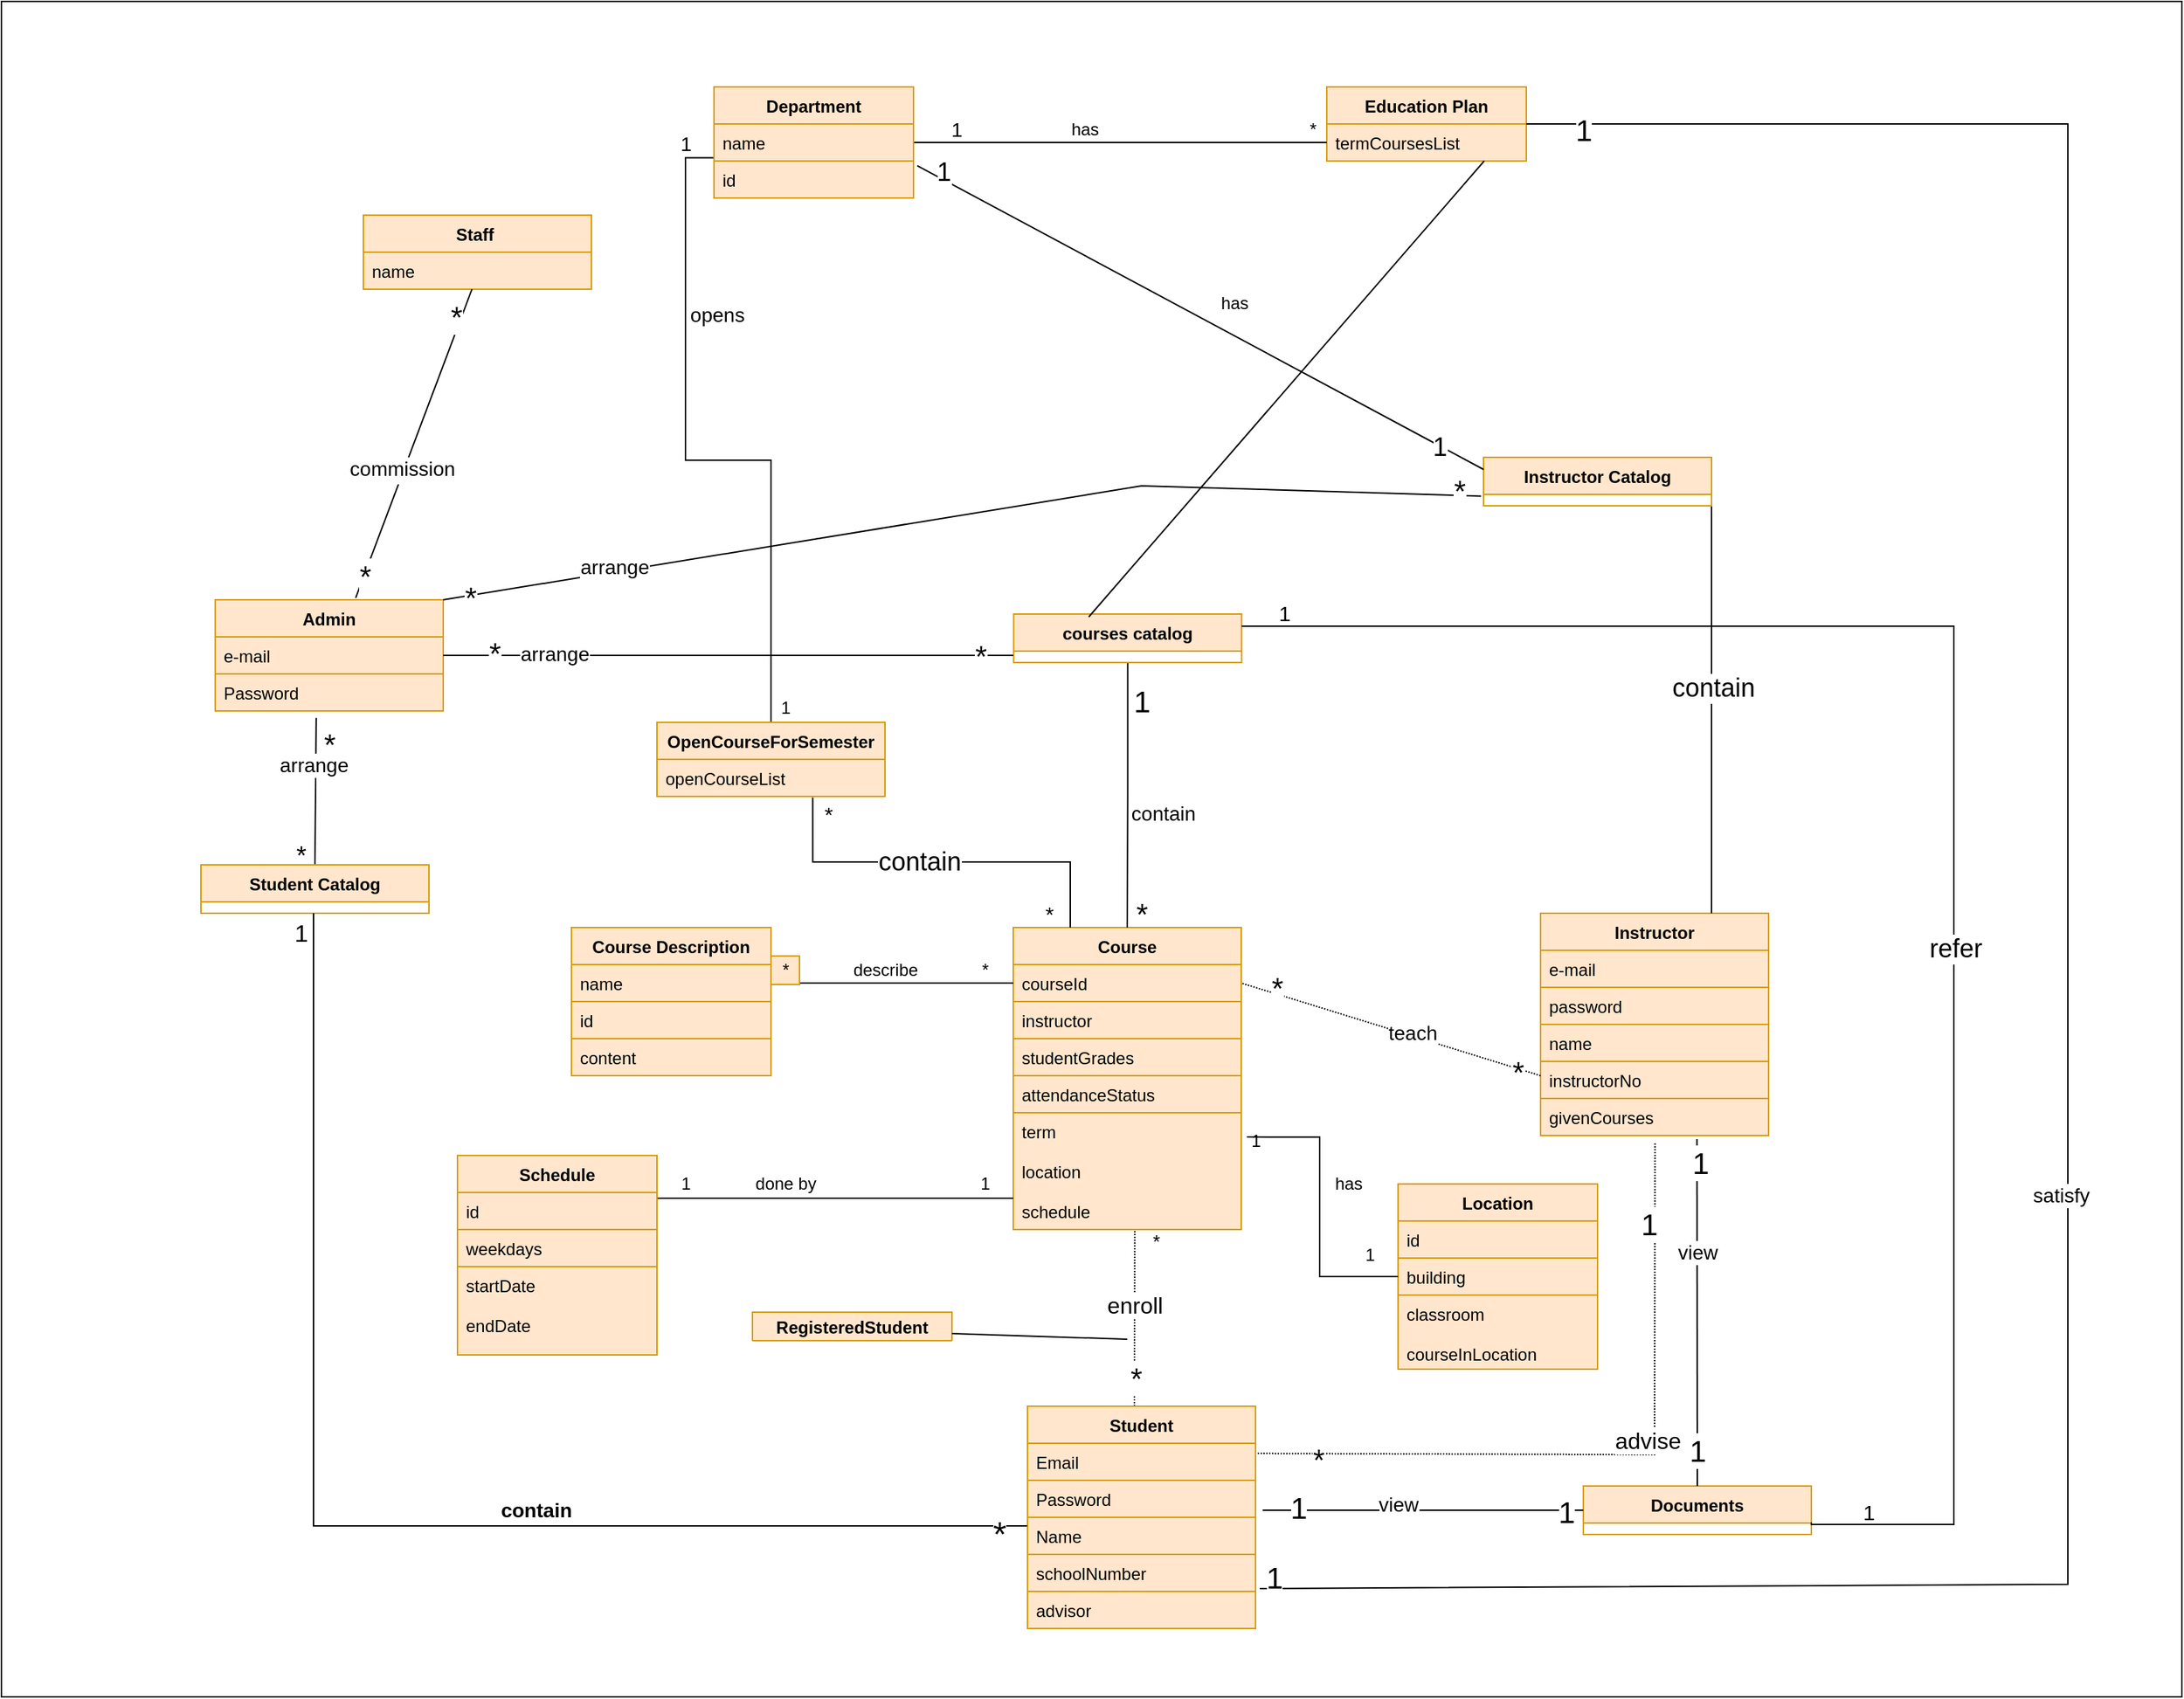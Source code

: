 <mxfile version="14.9.8" type="device"><diagram id="w42zy38CTYZIBW_9K3CM" name="Page-1"><mxGraphModel dx="1204" dy="-66" grid="1" gridSize="10" guides="1" tooltips="1" connect="1" arrows="1" fold="1" page="1" pageScale="1" pageWidth="827" pageHeight="1169" math="0" shadow="0"><root><mxCell id="0"/><mxCell id="1" parent="0"/><mxCell id="pantIfY-fFiFB0bp0D-6-206" style="edgeStyle=orthogonalEdgeStyle;rounded=0;orthogonalLoop=1;jettySize=auto;html=1;entryX=0.498;entryY=0.99;entryDx=0;entryDy=0;entryPerimeter=0;" parent="1" edge="1"><mxGeometry relative="1" as="geometry"><mxPoint x="2349.58" y="3639.4" as="targetPoint"/><Array as="points"><mxPoint x="1840" y="3770"/><mxPoint x="1840" y="3770"/></Array></mxGeometry></mxCell><mxCell id="pantIfY-fFiFB0bp0D-6-254" style="edgeStyle=orthogonalEdgeStyle;rounded=0;orthogonalLoop=1;jettySize=auto;html=1;entryX=0.498;entryY=0.99;entryDx=0;entryDy=0;entryPerimeter=0;" parent="1" edge="1"><mxGeometry relative="1" as="geometry"><mxPoint x="2479.58" y="5019.4" as="targetPoint"/><Array as="points"><mxPoint x="1970" y="5150"/><mxPoint x="1970" y="5150"/></Array></mxGeometry></mxCell><mxCell id="pantIfY-fFiFB0bp0D-6-616" value="" style="rounded=0;whiteSpace=wrap;html=1;shadow=0;" parent="1" vertex="1"><mxGeometry x="1420" y="1730" width="1530" height="1190" as="geometry"/></mxCell><mxCell id="pantIfY-fFiFB0bp0D-6-617" value="Course" style="swimlane;fontStyle=1;align=center;verticalAlign=top;childLayout=stackLayout;horizontal=1;startSize=26;horizontalStack=0;resizeParent=1;resizeParentMax=0;resizeLast=0;collapsible=1;marginBottom=0;fillColor=#ffe6cc;strokeColor=#d79b00;" parent="1" vertex="1"><mxGeometry x="2130" y="2380" width="160" height="212" as="geometry"/></mxCell><mxCell id="pantIfY-fFiFB0bp0D-6-618" value="courseId" style="text;strokeColor=#d79b00;fillColor=#ffe6cc;align=left;verticalAlign=top;spacingLeft=4;spacingRight=4;overflow=hidden;rotatable=0;points=[[0,0.5],[1,0.5]];portConstraint=eastwest;" parent="pantIfY-fFiFB0bp0D-6-617" vertex="1"><mxGeometry y="26" width="160" height="26" as="geometry"/></mxCell><mxCell id="pantIfY-fFiFB0bp0D-6-619" value="instructor" style="text;strokeColor=#d79b00;fillColor=#ffe6cc;align=left;verticalAlign=top;spacingLeft=4;spacingRight=4;overflow=hidden;rotatable=0;points=[[0,0.5],[1,0.5]];portConstraint=eastwest;" parent="pantIfY-fFiFB0bp0D-6-617" vertex="1"><mxGeometry y="52" width="160" height="26" as="geometry"/></mxCell><mxCell id="pantIfY-fFiFB0bp0D-6-620" value="studentGrades" style="text;strokeColor=#d79b00;fillColor=#ffe6cc;align=left;verticalAlign=top;spacingLeft=4;spacingRight=4;overflow=hidden;rotatable=0;points=[[0,0.5],[1,0.5]];portConstraint=eastwest;" parent="pantIfY-fFiFB0bp0D-6-617" vertex="1"><mxGeometry y="78" width="160" height="26" as="geometry"/></mxCell><mxCell id="pantIfY-fFiFB0bp0D-6-621" value="attendanceStatus" style="text;strokeColor=#d79b00;fillColor=#ffe6cc;align=left;verticalAlign=top;spacingLeft=4;spacingRight=4;overflow=hidden;rotatable=0;points=[[0,0.5],[1,0.5]];portConstraint=eastwest;" parent="pantIfY-fFiFB0bp0D-6-617" vertex="1"><mxGeometry y="104" width="160" height="26" as="geometry"/></mxCell><mxCell id="pantIfY-fFiFB0bp0D-6-622" value="term&#10;&#10;location&#10;&#10;schedule" style="text;strokeColor=#d79b00;fillColor=#ffe6cc;align=left;verticalAlign=top;spacingLeft=4;spacingRight=4;overflow=hidden;rotatable=0;points=[[0,0.5],[1,0.5]];portConstraint=eastwest;" parent="pantIfY-fFiFB0bp0D-6-617" vertex="1"><mxGeometry y="130" width="160" height="82" as="geometry"/></mxCell><mxCell id="pantIfY-fFiFB0bp0D-6-623" value="Instructor" style="swimlane;fontStyle=1;align=center;verticalAlign=top;childLayout=stackLayout;horizontal=1;startSize=26;horizontalStack=0;resizeParent=1;resizeParentMax=0;resizeLast=0;collapsible=1;marginBottom=0;fillColor=#ffe6cc;strokeColor=#d79b00;" parent="1" vertex="1"><mxGeometry x="2500" y="2370" width="160" height="156" as="geometry"/></mxCell><mxCell id="pantIfY-fFiFB0bp0D-6-624" value="e-mail" style="text;strokeColor=#d79b00;fillColor=#ffe6cc;align=left;verticalAlign=top;spacingLeft=4;spacingRight=4;overflow=hidden;rotatable=0;points=[[0,0.5],[1,0.5]];portConstraint=eastwest;" parent="pantIfY-fFiFB0bp0D-6-623" vertex="1"><mxGeometry y="26" width="160" height="26" as="geometry"/></mxCell><mxCell id="pantIfY-fFiFB0bp0D-6-625" value="password" style="text;strokeColor=#d79b00;fillColor=#ffe6cc;align=left;verticalAlign=top;spacingLeft=4;spacingRight=4;overflow=hidden;rotatable=0;points=[[0,0.5],[1,0.5]];portConstraint=eastwest;" parent="pantIfY-fFiFB0bp0D-6-623" vertex="1"><mxGeometry y="52" width="160" height="26" as="geometry"/></mxCell><mxCell id="pantIfY-fFiFB0bp0D-6-626" value="name" style="text;strokeColor=#d79b00;fillColor=#ffe6cc;align=left;verticalAlign=top;spacingLeft=4;spacingRight=4;overflow=hidden;rotatable=0;points=[[0,0.5],[1,0.5]];portConstraint=eastwest;" parent="pantIfY-fFiFB0bp0D-6-623" vertex="1"><mxGeometry y="78" width="160" height="26" as="geometry"/></mxCell><mxCell id="pantIfY-fFiFB0bp0D-6-627" value="instructorNo" style="text;strokeColor=#d79b00;fillColor=#ffe6cc;align=left;verticalAlign=top;spacingLeft=4;spacingRight=4;overflow=hidden;rotatable=0;points=[[0,0.5],[1,0.5]];portConstraint=eastwest;" parent="pantIfY-fFiFB0bp0D-6-623" vertex="1"><mxGeometry y="104" width="160" height="26" as="geometry"/></mxCell><mxCell id="pantIfY-fFiFB0bp0D-6-628" value="givenCourses" style="text;strokeColor=#d79b00;fillColor=#ffe6cc;align=left;verticalAlign=top;spacingLeft=4;spacingRight=4;overflow=hidden;rotatable=0;points=[[0,0.5],[1,0.5]];portConstraint=eastwest;" parent="pantIfY-fFiFB0bp0D-6-623" vertex="1"><mxGeometry y="130" width="160" height="26" as="geometry"/></mxCell><mxCell id="pantIfY-fFiFB0bp0D-6-629" value="" style="edgeStyle=none;rounded=0;orthogonalLoop=1;jettySize=auto;html=1;dashed=1;dashPattern=1 1;entryX=1;entryY=0.5;entryDx=0;entryDy=0;exitX=0;exitY=0.385;exitDx=0;exitDy=0;endArrow=none;endFill=0;exitPerimeter=0;" parent="1" source="pantIfY-fFiFB0bp0D-6-627" target="pantIfY-fFiFB0bp0D-6-618" edge="1"><mxGeometry relative="1" as="geometry"><mxPoint x="2450" y="2409" as="targetPoint"/><mxPoint x="2500" y="2495" as="sourcePoint"/></mxGeometry></mxCell><mxCell id="pantIfY-fFiFB0bp0D-6-630" value="*" style="edgeLabel;html=1;align=center;verticalAlign=middle;resizable=0;points=[];fontSize=21;" parent="pantIfY-fFiFB0bp0D-6-629" vertex="1" connectable="0"><mxGeometry x="-0.852" y="2" relative="1" as="geometry"><mxPoint as="offset"/></mxGeometry></mxCell><mxCell id="pantIfY-fFiFB0bp0D-6-631" value="*" style="edgeLabel;html=1;align=center;verticalAlign=middle;resizable=0;points=[];fontSize=21;" parent="pantIfY-fFiFB0bp0D-6-629" vertex="1" connectable="0"><mxGeometry x="0.772" y="-5" relative="1" as="geometry"><mxPoint as="offset"/></mxGeometry></mxCell><mxCell id="pantIfY-fFiFB0bp0D-6-632" value="teach" style="edgeLabel;html=1;align=center;verticalAlign=middle;resizable=0;points=[];fontSize=14;" parent="pantIfY-fFiFB0bp0D-6-629" vertex="1" connectable="0"><mxGeometry x="-0.136" y="-2" relative="1" as="geometry"><mxPoint as="offset"/></mxGeometry></mxCell><mxCell id="pantIfY-fFiFB0bp0D-6-633" value="" style="edgeStyle=none;rounded=0;orthogonalLoop=1;jettySize=auto;html=1;dashed=1;dashPattern=1 1;endArrow=none;endFill=0;entryX=0.533;entryY=1.012;entryDx=0;entryDy=0;entryPerimeter=0;" parent="1" target="pantIfY-fFiFB0bp0D-6-622" edge="1"><mxGeometry relative="1" as="geometry"><mxPoint x="2213.36" y="2627.434" as="targetPoint"/><mxPoint x="2215" y="2716.0" as="sourcePoint"/></mxGeometry></mxCell><mxCell id="pantIfY-fFiFB0bp0D-6-634" value="*" style="edgeLabel;html=1;align=center;verticalAlign=middle;resizable=0;points=[];fontSize=21;" parent="pantIfY-fFiFB0bp0D-6-633" vertex="1" connectable="0"><mxGeometry x="-0.672" y="-1" relative="1" as="geometry"><mxPoint as="offset"/></mxGeometry></mxCell><mxCell id="pantIfY-fFiFB0bp0D-6-635" value="*" style="edgeLabel;html=1;align=center;verticalAlign=middle;resizable=0;points=[];fontSize=13;" parent="pantIfY-fFiFB0bp0D-6-633" vertex="1" connectable="0"><mxGeometry x="0.693" y="-4" relative="1" as="geometry"><mxPoint x="11" y="-12" as="offset"/></mxGeometry></mxCell><mxCell id="pantIfY-fFiFB0bp0D-6-636" value="enroll" style="edgeLabel;html=1;align=center;verticalAlign=middle;resizable=0;points=[];fontSize=16;" parent="pantIfY-fFiFB0bp0D-6-633" vertex="1" connectable="0"><mxGeometry x="0.164" relative="1" as="geometry"><mxPoint as="offset"/></mxGeometry></mxCell><mxCell id="pantIfY-fFiFB0bp0D-6-637" value="Student" style="swimlane;fontStyle=1;align=center;verticalAlign=top;childLayout=stackLayout;horizontal=1;startSize=26;horizontalStack=0;resizeParent=1;resizeParentMax=0;resizeLast=0;collapsible=1;marginBottom=0;fillColor=#ffe6cc;strokeColor=#d79b00;" parent="1" vertex="1"><mxGeometry x="2140" y="2716" width="160" height="156" as="geometry"/></mxCell><mxCell id="pantIfY-fFiFB0bp0D-6-638" value="Email" style="text;strokeColor=#d79b00;fillColor=#ffe6cc;align=left;verticalAlign=top;spacingLeft=4;spacingRight=4;overflow=hidden;rotatable=0;points=[[0,0.5],[1,0.5]];portConstraint=eastwest;" parent="pantIfY-fFiFB0bp0D-6-637" vertex="1"><mxGeometry y="26" width="160" height="26" as="geometry"/></mxCell><mxCell id="pantIfY-fFiFB0bp0D-6-639" value="Password" style="text;strokeColor=#d79b00;fillColor=#ffe6cc;align=left;verticalAlign=top;spacingLeft=4;spacingRight=4;overflow=hidden;rotatable=0;points=[[0,0.5],[1,0.5]];portConstraint=eastwest;" parent="pantIfY-fFiFB0bp0D-6-637" vertex="1"><mxGeometry y="52" width="160" height="26" as="geometry"/></mxCell><mxCell id="pantIfY-fFiFB0bp0D-6-640" value="Name " style="text;strokeColor=#d79b00;fillColor=#ffe6cc;align=left;verticalAlign=top;spacingLeft=4;spacingRight=4;overflow=hidden;rotatable=0;points=[[0,0.5],[1,0.5]];portConstraint=eastwest;" parent="pantIfY-fFiFB0bp0D-6-637" vertex="1"><mxGeometry y="78" width="160" height="26" as="geometry"/></mxCell><mxCell id="pantIfY-fFiFB0bp0D-6-641" value="schoolNumber" style="text;strokeColor=#d79b00;fillColor=#ffe6cc;align=left;verticalAlign=top;spacingLeft=4;spacingRight=4;overflow=hidden;rotatable=0;points=[[0,0.5],[1,0.5]];portConstraint=eastwest;" parent="pantIfY-fFiFB0bp0D-6-637" vertex="1"><mxGeometry y="104" width="160" height="26" as="geometry"/></mxCell><mxCell id="pantIfY-fFiFB0bp0D-6-642" value="advisor" style="text;strokeColor=#d79b00;fillColor=#ffe6cc;align=left;verticalAlign=top;spacingLeft=4;spacingRight=4;overflow=hidden;rotatable=0;points=[[0,0.5],[1,0.5]];portConstraint=eastwest;" parent="pantIfY-fFiFB0bp0D-6-637" vertex="1"><mxGeometry y="130" width="160" height="26" as="geometry"/></mxCell><mxCell id="pantIfY-fFiFB0bp0D-6-643" value="" style="edgeStyle=none;rounded=0;orthogonalLoop=1;jettySize=auto;html=1;dashed=1;dashPattern=1 1;endArrow=none;endFill=0;exitX=0.502;exitY=1.211;exitDx=0;exitDy=0;exitPerimeter=0;entryX=1.007;entryY=0.275;entryDx=0;entryDy=0;entryPerimeter=0;" parent="1" source="pantIfY-fFiFB0bp0D-6-628" target="pantIfY-fFiFB0bp0D-6-638" edge="1"><mxGeometry relative="1" as="geometry"><mxPoint x="2320" y="2750" as="targetPoint"/><Array as="points"><mxPoint x="2580" y="2750"/></Array><mxPoint x="2564.4" y="2508" as="sourcePoint"/></mxGeometry></mxCell><mxCell id="pantIfY-fFiFB0bp0D-6-644" value="1" style="edgeLabel;html=1;align=center;verticalAlign=middle;resizable=0;points=[];" parent="pantIfY-fFiFB0bp0D-6-643" vertex="1" connectable="0"><mxGeometry x="-0.763" y="-1" relative="1" as="geometry"><mxPoint as="offset"/></mxGeometry></mxCell><mxCell id="pantIfY-fFiFB0bp0D-6-645" value="1" style="edgeLabel;html=1;align=center;verticalAlign=middle;resizable=0;points=[];fontSize=21;" parent="pantIfY-fFiFB0bp0D-6-643" vertex="1" connectable="0"><mxGeometry x="-0.774" y="-4" relative="1" as="geometry"><mxPoint as="offset"/></mxGeometry></mxCell><mxCell id="pantIfY-fFiFB0bp0D-6-646" value="*" style="edgeLabel;html=1;align=center;verticalAlign=middle;resizable=0;points=[];fontSize=21;" parent="pantIfY-fFiFB0bp0D-6-643" vertex="1" connectable="0"><mxGeometry x="0.834" y="3" relative="1" as="geometry"><mxPoint x="1" as="offset"/></mxGeometry></mxCell><mxCell id="pantIfY-fFiFB0bp0D-6-647" value="advise" style="edgeLabel;html=1;align=center;verticalAlign=middle;resizable=0;points=[];fontSize=16;" parent="pantIfY-fFiFB0bp0D-6-643" vertex="1" connectable="0"><mxGeometry x="-0.099" y="-4" relative="1" as="geometry"><mxPoint y="-6" as="offset"/></mxGeometry></mxCell><mxCell id="pantIfY-fFiFB0bp0D-6-648" style="edgeStyle=orthogonalEdgeStyle;rounded=0;orthogonalLoop=1;jettySize=auto;html=1;entryX=0.5;entryY=0;entryDx=0;entryDy=0;endArrow=none;endFill=0;" parent="1" source="pantIfY-fFiFB0bp0D-6-649" target="pantIfY-fFiFB0bp0D-6-617" edge="1"><mxGeometry relative="1" as="geometry"/></mxCell><mxCell id="pantIfY-fFiFB0bp0D-6-649" value="courses catalog" style="swimlane;fontStyle=1;align=center;verticalAlign=top;childLayout=stackLayout;horizontal=1;startSize=26;horizontalStack=0;resizeParent=1;resizeParentMax=0;resizeLast=0;collapsible=1;marginBottom=0;fillColor=#ffe6cc;strokeColor=#d79b00;" parent="1" vertex="1"><mxGeometry x="2130.27" y="2160" width="160" height="34" as="geometry"/></mxCell><mxCell id="pantIfY-fFiFB0bp0D-6-650" value="Admin" style="swimlane;fontStyle=1;align=center;verticalAlign=top;childLayout=stackLayout;horizontal=1;startSize=26;horizontalStack=0;resizeParent=1;resizeParentMax=0;resizeLast=0;collapsible=1;marginBottom=0;fillColor=#ffe6cc;strokeColor=#d79b00;" parent="1" vertex="1"><mxGeometry x="1570" y="2150" width="160" height="78" as="geometry"/></mxCell><mxCell id="pantIfY-fFiFB0bp0D-6-651" value="e-mail" style="text;strokeColor=#d79b00;fillColor=#ffe6cc;align=left;verticalAlign=top;spacingLeft=4;spacingRight=4;overflow=hidden;rotatable=0;points=[[0,0.5],[1,0.5]];portConstraint=eastwest;" parent="pantIfY-fFiFB0bp0D-6-650" vertex="1"><mxGeometry y="26" width="160" height="26" as="geometry"/></mxCell><mxCell id="pantIfY-fFiFB0bp0D-6-652" value="Password" style="text;strokeColor=#d79b00;fillColor=#ffe6cc;align=left;verticalAlign=top;spacingLeft=4;spacingRight=4;overflow=hidden;rotatable=0;points=[[0,0.5],[1,0.5]];portConstraint=eastwest;" parent="pantIfY-fFiFB0bp0D-6-650" vertex="1"><mxGeometry y="52" width="160" height="26" as="geometry"/></mxCell><mxCell id="pantIfY-fFiFB0bp0D-6-653" style="edgeStyle=orthogonalEdgeStyle;rounded=0;orthogonalLoop=1;jettySize=auto;html=1;entryX=0;entryY=0.5;entryDx=0;entryDy=0;endArrow=none;endFill=0;" parent="1" source="pantIfY-fFiFB0bp0D-6-651" edge="1"><mxGeometry relative="1" as="geometry"><mxPoint x="2130" y="2189" as="targetPoint"/></mxGeometry></mxCell><mxCell id="pantIfY-fFiFB0bp0D-6-654" value="*" style="edgeLabel;html=1;align=center;verticalAlign=middle;resizable=0;points=[];fontSize=21;" parent="pantIfY-fFiFB0bp0D-6-653" vertex="1" connectable="0"><mxGeometry x="-0.822" y="2" relative="1" as="geometry"><mxPoint as="offset"/></mxGeometry></mxCell><mxCell id="pantIfY-fFiFB0bp0D-6-655" value="*" style="edgeLabel;html=1;align=center;verticalAlign=middle;resizable=0;points=[];fontSize=21;" parent="pantIfY-fFiFB0bp0D-6-653" vertex="1" connectable="0"><mxGeometry x="0.884" relative="1" as="geometry"><mxPoint as="offset"/></mxGeometry></mxCell><mxCell id="pantIfY-fFiFB0bp0D-6-656" value="arrange" style="edgeLabel;html=1;align=center;verticalAlign=middle;resizable=0;points=[];fontSize=14;" parent="pantIfY-fFiFB0bp0D-6-653" vertex="1" connectable="0"><mxGeometry x="-0.609" y="1" relative="1" as="geometry"><mxPoint x="-1" as="offset"/></mxGeometry></mxCell><mxCell id="pantIfY-fFiFB0bp0D-6-657" style="edgeStyle=none;rounded=0;orthogonalLoop=1;jettySize=auto;html=1;exitX=0.5;exitY=0;exitDx=0;exitDy=0;entryX=0.443;entryY=1.187;entryDx=0;entryDy=0;entryPerimeter=0;endArrow=none;endFill=0;" parent="1" source="pantIfY-fFiFB0bp0D-6-659" target="pantIfY-fFiFB0bp0D-6-652" edge="1"><mxGeometry relative="1" as="geometry"/></mxCell><mxCell id="pantIfY-fFiFB0bp0D-6-658" value="arrange" style="edgeLabel;html=1;align=center;verticalAlign=middle;resizable=0;points=[];fontSize=14;" parent="pantIfY-fFiFB0bp0D-6-657" vertex="1" connectable="0"><mxGeometry x="0.363" y="2" relative="1" as="geometry"><mxPoint as="offset"/></mxGeometry></mxCell><mxCell id="MA5ZKHAAtaJ_DNaFKeVk-6" value="*" style="edgeLabel;html=1;align=center;verticalAlign=middle;resizable=0;points=[];fontSize=18;" vertex="1" connectable="0" parent="pantIfY-fFiFB0bp0D-6-657"><mxGeometry x="-0.709" y="-1" relative="1" as="geometry"><mxPoint x="-11" y="9" as="offset"/></mxGeometry></mxCell><mxCell id="pantIfY-fFiFB0bp0D-6-659" value="Student Catalog" style="swimlane;fontStyle=1;align=center;verticalAlign=top;childLayout=stackLayout;horizontal=1;startSize=26;horizontalStack=0;resizeParent=1;resizeParentMax=0;resizeLast=0;collapsible=1;marginBottom=0;fillColor=#ffe6cc;strokeColor=#d79b00;" parent="1" vertex="1"><mxGeometry x="1560" y="2336" width="160" height="34" as="geometry"/></mxCell><mxCell id="pantIfY-fFiFB0bp0D-6-660" style="edgeStyle=orthogonalEdgeStyle;rounded=0;orthogonalLoop=1;jettySize=auto;html=1;endArrow=none;endFill=0;entryX=-0.002;entryY=0.244;entryDx=0;entryDy=0;entryPerimeter=0;" parent="1" target="pantIfY-fFiFB0bp0D-6-640" edge="1"><mxGeometry relative="1" as="geometry"><mxPoint x="2090" y="2780" as="targetPoint"/><Array as="points"><mxPoint x="1639" y="2800"/><mxPoint x="2140" y="2800"/></Array><mxPoint x="1639" y="2370" as="sourcePoint"/></mxGeometry></mxCell><mxCell id="pantIfY-fFiFB0bp0D-6-661" value="1" style="edgeLabel;html=1;align=center;verticalAlign=middle;resizable=0;points=[];fontSize=17;" parent="pantIfY-fFiFB0bp0D-6-660" vertex="1" connectable="0"><mxGeometry x="-0.94" y="-1" relative="1" as="geometry"><mxPoint x="-8" y="-13" as="offset"/></mxGeometry></mxCell><mxCell id="pantIfY-fFiFB0bp0D-6-662" style="edgeStyle=orthogonalEdgeStyle;rounded=0;orthogonalLoop=1;jettySize=auto;html=1;exitX=1;exitY=1;exitDx=0;exitDy=0;entryX=0.75;entryY=0;entryDx=0;entryDy=0;endArrow=none;endFill=0;" parent="1" source="pantIfY-fFiFB0bp0D-6-668" target="pantIfY-fFiFB0bp0D-6-623" edge="1"><mxGeometry relative="1" as="geometry"/></mxCell><mxCell id="pantIfY-fFiFB0bp0D-6-663" value="contain" style="edgeLabel;html=1;align=center;verticalAlign=middle;resizable=0;points=[];fontSize=18;" parent="pantIfY-fFiFB0bp0D-6-662" vertex="1" connectable="0"><mxGeometry x="-0.117" y="1" relative="1" as="geometry"><mxPoint y="1" as="offset"/></mxGeometry></mxCell><mxCell id="pantIfY-fFiFB0bp0D-6-664" style="edgeStyle=none;rounded=0;orthogonalLoop=1;jettySize=auto;html=1;entryX=1;entryY=0;entryDx=0;entryDy=0;endArrow=none;endFill=0;exitX=-0.011;exitY=0.149;exitDx=0;exitDy=0;exitPerimeter=0;" parent="1" target="pantIfY-fFiFB0bp0D-6-650" edge="1"><mxGeometry relative="1" as="geometry"><mxPoint x="2458.24" y="2077.192" as="sourcePoint"/><Array as="points"><mxPoint x="2220" y="2070"/></Array></mxGeometry></mxCell><mxCell id="pantIfY-fFiFB0bp0D-6-665" value="*" style="edgeLabel;html=1;align=center;verticalAlign=middle;resizable=0;points=[];fontSize=21;" parent="pantIfY-fFiFB0bp0D-6-664" vertex="1" connectable="0"><mxGeometry x="0.948" y="1" relative="1" as="geometry"><mxPoint as="offset"/></mxGeometry></mxCell><mxCell id="pantIfY-fFiFB0bp0D-6-666" value="*" style="edgeLabel;html=1;align=center;verticalAlign=middle;resizable=0;points=[];fontSize=21;" parent="pantIfY-fFiFB0bp0D-6-664" vertex="1" connectable="0"><mxGeometry x="-0.956" y="-4" relative="1" as="geometry"><mxPoint as="offset"/></mxGeometry></mxCell><mxCell id="pantIfY-fFiFB0bp0D-6-667" value="arrange" style="edgeLabel;html=1;align=center;verticalAlign=middle;resizable=0;points=[];fontSize=14;" parent="pantIfY-fFiFB0bp0D-6-664" vertex="1" connectable="0"><mxGeometry x="0.669" y="-4" relative="1" as="geometry"><mxPoint as="offset"/></mxGeometry></mxCell><mxCell id="pantIfY-fFiFB0bp0D-6-668" value="Instructor Catalog" style="swimlane;fontStyle=1;align=center;verticalAlign=top;childLayout=stackLayout;horizontal=1;startSize=26;horizontalStack=0;resizeParent=1;resizeParentMax=0;resizeLast=0;collapsible=1;marginBottom=0;fillColor=#ffe6cc;strokeColor=#d79b00;" parent="1" vertex="1"><mxGeometry x="2460" y="2050" width="160" height="34" as="geometry"/></mxCell><mxCell id="pantIfY-fFiFB0bp0D-6-669" value="Documents" style="swimlane;fontStyle=1;align=center;verticalAlign=top;childLayout=stackLayout;horizontal=1;startSize=26;horizontalStack=0;resizeParent=1;resizeParentMax=0;resizeLast=0;collapsible=1;marginBottom=0;fillColor=#ffe6cc;strokeColor=#d79b00;" parent="1" vertex="1"><mxGeometry x="2530" y="2772" width="160" height="34" as="geometry"/></mxCell><mxCell id="pantIfY-fFiFB0bp0D-6-670" value="Staff " style="swimlane;fontStyle=1;align=center;verticalAlign=top;childLayout=stackLayout;horizontal=1;startSize=26;horizontalStack=0;resizeParent=1;resizeParentMax=0;resizeLast=0;collapsible=1;marginBottom=0;fillColor=#ffe6cc;strokeColor=#d79b00;" parent="1" vertex="1"><mxGeometry x="1674" y="1880" width="160" height="52" as="geometry"/></mxCell><mxCell id="pantIfY-fFiFB0bp0D-6-671" value="name" style="text;strokeColor=#d79b00;fillColor=#ffe6cc;align=left;verticalAlign=top;spacingLeft=4;spacingRight=4;overflow=hidden;rotatable=0;points=[[0,0.5],[1,0.5]];portConstraint=eastwest;" parent="pantIfY-fFiFB0bp0D-6-670" vertex="1"><mxGeometry y="26" width="160" height="26" as="geometry"/></mxCell><mxCell id="pantIfY-fFiFB0bp0D-6-672" style="edgeStyle=none;rounded=0;orthogonalLoop=1;jettySize=auto;html=1;exitX=0.686;exitY=1.098;exitDx=0;exitDy=0;entryX=0.5;entryY=0;entryDx=0;entryDy=0;endArrow=none;endFill=0;exitPerimeter=0;" parent="1" source="pantIfY-fFiFB0bp0D-6-628" target="pantIfY-fFiFB0bp0D-6-669" edge="1"><mxGeometry relative="1" as="geometry"/></mxCell><mxCell id="pantIfY-fFiFB0bp0D-6-673" value="1" style="edgeLabel;html=1;align=center;verticalAlign=middle;resizable=0;points=[];fontSize=21;" parent="pantIfY-fFiFB0bp0D-6-672" vertex="1" connectable="0"><mxGeometry x="-0.87" y="2" relative="1" as="geometry"><mxPoint as="offset"/></mxGeometry></mxCell><mxCell id="pantIfY-fFiFB0bp0D-6-674" value="1" style="edgeLabel;html=1;align=center;verticalAlign=middle;resizable=0;points=[];fontSize=21;" parent="pantIfY-fFiFB0bp0D-6-672" vertex="1" connectable="0"><mxGeometry x="0.789" relative="1" as="geometry"><mxPoint as="offset"/></mxGeometry></mxCell><mxCell id="pantIfY-fFiFB0bp0D-6-675" value="view" style="edgeLabel;html=1;align=center;verticalAlign=middle;resizable=0;points=[];fontSize=14;" parent="pantIfY-fFiFB0bp0D-6-672" vertex="1" connectable="0"><mxGeometry x="-0.347" relative="1" as="geometry"><mxPoint as="offset"/></mxGeometry></mxCell><mxCell id="pantIfY-fFiFB0bp0D-6-676" style="edgeStyle=none;rounded=0;orthogonalLoop=1;jettySize=auto;html=1;entryX=0;entryY=0.5;entryDx=0;entryDy=0;endArrow=none;endFill=0;" parent="1" target="pantIfY-fFiFB0bp0D-6-669" edge="1"><mxGeometry relative="1" as="geometry"><mxPoint x="2305" y="2789" as="sourcePoint"/></mxGeometry></mxCell><mxCell id="pantIfY-fFiFB0bp0D-6-677" value="1" style="edgeLabel;html=1;align=center;verticalAlign=middle;resizable=0;points=[];fontSize=21;" parent="pantIfY-fFiFB0bp0D-6-676" vertex="1" connectable="0"><mxGeometry x="-0.782" y="2" relative="1" as="geometry"><mxPoint as="offset"/></mxGeometry></mxCell><mxCell id="pantIfY-fFiFB0bp0D-6-678" value="1" style="edgeLabel;html=1;align=center;verticalAlign=middle;resizable=0;points=[];fontSize=21;" parent="pantIfY-fFiFB0bp0D-6-676" vertex="1" connectable="0"><mxGeometry x="0.895" y="-1" relative="1" as="geometry"><mxPoint as="offset"/></mxGeometry></mxCell><mxCell id="pantIfY-fFiFB0bp0D-6-679" value="view" style="edgeLabel;html=1;align=center;verticalAlign=middle;resizable=0;points=[];fontSize=14;" parent="pantIfY-fFiFB0bp0D-6-676" vertex="1" connectable="0"><mxGeometry x="-0.148" y="4" relative="1" as="geometry"><mxPoint x="-1" as="offset"/></mxGeometry></mxCell><mxCell id="pantIfY-fFiFB0bp0D-6-680" style="edgeStyle=none;rounded=0;orthogonalLoop=1;jettySize=auto;html=1;exitX=0.616;exitY=-0.017;exitDx=0;exitDy=0;entryX=0.476;entryY=1;entryDx=0;entryDy=0;endArrow=none;endFill=0;exitPerimeter=0;entryPerimeter=0;" parent="1" source="pantIfY-fFiFB0bp0D-6-650" target="pantIfY-fFiFB0bp0D-6-671" edge="1"><mxGeometry relative="1" as="geometry"/></mxCell><mxCell id="pantIfY-fFiFB0bp0D-6-681" value="*" style="edgeLabel;html=1;align=center;verticalAlign=middle;resizable=0;points=[];fontSize=21;" parent="pantIfY-fFiFB0bp0D-6-680" vertex="1" connectable="0"><mxGeometry x="-0.849" relative="1" as="geometry"><mxPoint as="offset"/></mxGeometry></mxCell><mxCell id="pantIfY-fFiFB0bp0D-6-682" value="*" style="edgeLabel;html=1;align=center;verticalAlign=middle;resizable=0;points=[];fontSize=21;" parent="pantIfY-fFiFB0bp0D-6-680" vertex="1" connectable="0"><mxGeometry x="0.819" y="4" relative="1" as="geometry"><mxPoint as="offset"/></mxGeometry></mxCell><mxCell id="pantIfY-fFiFB0bp0D-6-683" value="do" style="edgeLabel;html=1;align=center;verticalAlign=middle;resizable=0;points=[];fontSize=14;" parent="pantIfY-fFiFB0bp0D-6-680" vertex="1" connectable="0"><mxGeometry x="-0.194" y="3" relative="1" as="geometry"><mxPoint as="offset"/></mxGeometry></mxCell><mxCell id="pantIfY-fFiFB0bp0D-6-684" value="commission" style="edgeLabel;html=1;align=center;verticalAlign=middle;resizable=0;points=[];fontSize=14;" parent="pantIfY-fFiFB0bp0D-6-680" vertex="1" connectable="0"><mxGeometry x="-0.171" y="2" relative="1" as="geometry"><mxPoint as="offset"/></mxGeometry></mxCell><mxCell id="pantIfY-fFiFB0bp0D-6-685" value="&lt;h3&gt;contain&lt;/h3&gt;" style="text;html=1;align=center;verticalAlign=middle;resizable=0;points=[];autosize=1;strokeColor=none;" parent="1" vertex="1"><mxGeometry x="1760" y="2764" width="70" height="50" as="geometry"/></mxCell><mxCell id="pantIfY-fFiFB0bp0D-6-686" value="*" style="edgeLabel;html=1;align=center;verticalAlign=middle;resizable=0;points=[];fontSize=24;" parent="1" vertex="1" connectable="0"><mxGeometry x="2120.003" y="2805.999" as="geometry"/></mxCell><mxCell id="pantIfY-fFiFB0bp0D-6-687" value="1" style="text;html=1;align=center;verticalAlign=middle;resizable=0;points=[];autosize=1;strokeColor=none;fontSize=21;" parent="1" vertex="1"><mxGeometry x="2205" y="2206" width="30" height="30" as="geometry"/></mxCell><mxCell id="pantIfY-fFiFB0bp0D-6-688" value="*" style="text;html=1;align=center;verticalAlign=middle;resizable=0;points=[];autosize=1;strokeColor=none;fontSize=21;" parent="1" vertex="1"><mxGeometry x="2210" y="2355" width="20" height="30" as="geometry"/></mxCell><mxCell id="pantIfY-fFiFB0bp0D-6-689" value="*" style="text;html=1;align=center;verticalAlign=middle;resizable=0;points=[];autosize=1;strokeColor=none;fontSize=21;" parent="1" vertex="1"><mxGeometry x="1640" y="2236" width="20" height="30" as="geometry"/></mxCell><mxCell id="pantIfY-fFiFB0bp0D-6-690" value="contain" style="text;html=1;align=center;verticalAlign=middle;resizable=0;points=[];autosize=1;strokeColor=none;fontSize=14;" parent="1" vertex="1"><mxGeometry x="2205" y="2290" width="60" height="20" as="geometry"/></mxCell><mxCell id="pantIfY-fFiFB0bp0D-6-691" style="edgeStyle=orthogonalEdgeStyle;rounded=0;orthogonalLoop=1;jettySize=auto;html=1;exitX=1;exitY=0.25;exitDx=0;exitDy=0;entryX=1;entryY=0.75;entryDx=0;entryDy=0;endArrow=none;endFill=0;" parent="1" source="pantIfY-fFiFB0bp0D-6-649" target="pantIfY-fFiFB0bp0D-6-669" edge="1"><mxGeometry relative="1" as="geometry"><mxPoint x="2610" y="1949" as="sourcePoint"/><mxPoint x="2700" y="2799.0" as="targetPoint"/><Array as="points"><mxPoint x="2790" y="2169"/><mxPoint x="2790" y="2799"/><mxPoint x="2690" y="2799"/></Array></mxGeometry></mxCell><mxCell id="pantIfY-fFiFB0bp0D-6-692" value="refer" style="edgeLabel;html=1;align=center;verticalAlign=middle;resizable=0;points=[];fontSize=18;" parent="pantIfY-fFiFB0bp0D-6-691" vertex="1" connectable="0"><mxGeometry x="-0.117" y="1" relative="1" as="geometry"><mxPoint y="182" as="offset"/></mxGeometry></mxCell><mxCell id="pantIfY-fFiFB0bp0D-6-693" value="&lt;font style=&quot;font-size: 15px&quot;&gt;1&lt;/font&gt;" style="text;html=1;align=center;verticalAlign=middle;resizable=0;points=[];autosize=1;strokeColor=none;" parent="1" vertex="1"><mxGeometry x="2310" y="2149.4" width="20" height="20" as="geometry"/></mxCell><mxCell id="pantIfY-fFiFB0bp0D-6-694" value="&lt;font style=&quot;font-size: 15px&quot;&gt;1&lt;/font&gt;" style="text;html=1;align=center;verticalAlign=middle;resizable=0;points=[];autosize=1;strokeColor=none;" parent="1" vertex="1"><mxGeometry x="2720" y="2780" width="20" height="20" as="geometry"/></mxCell><mxCell id="pantIfY-fFiFB0bp0D-6-695" style="edgeStyle=orthogonalEdgeStyle;rounded=0;orthogonalLoop=1;jettySize=auto;html=1;entryX=0;entryY=0.5;entryDx=0;entryDy=0;endArrow=none;endFill=0;" parent="1" source="pantIfY-fFiFB0bp0D-6-696" target="pantIfY-fFiFB0bp0D-6-618" edge="1"><mxGeometry relative="1" as="geometry"><Array as="points"><mxPoint x="2050" y="2419"/><mxPoint x="2050" y="2419"/></Array></mxGeometry></mxCell><mxCell id="pantIfY-fFiFB0bp0D-6-696" value="Course Description" style="swimlane;fontStyle=1;childLayout=stackLayout;horizontal=1;startSize=26;fillColor=#ffe6cc;horizontalStack=0;resizeParent=1;resizeParentMax=0;resizeLast=0;collapsible=1;marginBottom=0;strokeColor=#d79b00;" parent="1" vertex="1"><mxGeometry x="1820" y="2380" width="140" height="104" as="geometry"/></mxCell><mxCell id="pantIfY-fFiFB0bp0D-6-697" value="name" style="text;strokeColor=#d79b00;fillColor=#ffe6cc;align=left;verticalAlign=top;spacingLeft=4;spacingRight=4;overflow=hidden;rotatable=0;points=[[0,0.5],[1,0.5]];portConstraint=eastwest;" parent="pantIfY-fFiFB0bp0D-6-696" vertex="1"><mxGeometry y="26" width="140" height="26" as="geometry"/></mxCell><mxCell id="pantIfY-fFiFB0bp0D-6-698" value="id" style="text;strokeColor=#d79b00;fillColor=#ffe6cc;align=left;verticalAlign=top;spacingLeft=4;spacingRight=4;overflow=hidden;rotatable=0;points=[[0,0.5],[1,0.5]];portConstraint=eastwest;" parent="pantIfY-fFiFB0bp0D-6-696" vertex="1"><mxGeometry y="52" width="140" height="26" as="geometry"/></mxCell><mxCell id="pantIfY-fFiFB0bp0D-6-699" value="content" style="text;strokeColor=#d79b00;fillColor=#ffe6cc;align=left;verticalAlign=top;spacingLeft=4;spacingRight=4;overflow=hidden;rotatable=0;points=[[0,0.5],[1,0.5]];portConstraint=eastwest;" parent="pantIfY-fFiFB0bp0D-6-696" vertex="1"><mxGeometry y="78" width="140" height="26" as="geometry"/></mxCell><mxCell id="pantIfY-fFiFB0bp0D-6-700" value="Location" style="swimlane;fontStyle=1;childLayout=stackLayout;horizontal=1;startSize=26;fillColor=#ffe6cc;horizontalStack=0;resizeParent=1;resizeParentMax=0;resizeLast=0;collapsible=1;marginBottom=0;strokeColor=#d79b00;" parent="1" vertex="1"><mxGeometry x="2400" y="2560" width="140" height="130" as="geometry"/></mxCell><mxCell id="pantIfY-fFiFB0bp0D-6-701" value="id" style="text;strokeColor=#d79b00;fillColor=#ffe6cc;align=left;verticalAlign=top;spacingLeft=4;spacingRight=4;overflow=hidden;rotatable=0;points=[[0,0.5],[1,0.5]];portConstraint=eastwest;" parent="pantIfY-fFiFB0bp0D-6-700" vertex="1"><mxGeometry y="26" width="140" height="26" as="geometry"/></mxCell><mxCell id="pantIfY-fFiFB0bp0D-6-702" value="building" style="text;strokeColor=#d79b00;fillColor=#ffe6cc;align=left;verticalAlign=top;spacingLeft=4;spacingRight=4;overflow=hidden;rotatable=0;points=[[0,0.5],[1,0.5]];portConstraint=eastwest;" parent="pantIfY-fFiFB0bp0D-6-700" vertex="1"><mxGeometry y="52" width="140" height="26" as="geometry"/></mxCell><mxCell id="pantIfY-fFiFB0bp0D-6-703" value="classroom&#10;&#10;courseInLocation" style="text;strokeColor=#d79b00;fillColor=#ffe6cc;align=left;verticalAlign=top;spacingLeft=4;spacingRight=4;overflow=hidden;rotatable=0;points=[[0,0.5],[1,0.5]];portConstraint=eastwest;" parent="pantIfY-fFiFB0bp0D-6-700" vertex="1"><mxGeometry y="78" width="140" height="52" as="geometry"/></mxCell><mxCell id="pantIfY-fFiFB0bp0D-6-704" style="edgeStyle=orthogonalEdgeStyle;rounded=0;orthogonalLoop=1;jettySize=auto;html=1;endArrow=none;endFill=0;" parent="1" source="pantIfY-fFiFB0bp0D-6-705" target="pantIfY-fFiFB0bp0D-6-622" edge="1"><mxGeometry relative="1" as="geometry"><Array as="points"><mxPoint x="2020" y="2570"/><mxPoint x="2020" y="2570"/></Array></mxGeometry></mxCell><mxCell id="pantIfY-fFiFB0bp0D-6-705" value="Schedule" style="swimlane;fontStyle=1;childLayout=stackLayout;horizontal=1;startSize=26;fillColor=#ffe6cc;horizontalStack=0;resizeParent=1;resizeParentMax=0;resizeLast=0;collapsible=1;marginBottom=0;strokeColor=#d79b00;" parent="1" vertex="1"><mxGeometry x="1740" y="2540" width="140" height="140" as="geometry"/></mxCell><mxCell id="pantIfY-fFiFB0bp0D-6-706" value="id" style="text;strokeColor=#d79b00;fillColor=#ffe6cc;align=left;verticalAlign=top;spacingLeft=4;spacingRight=4;overflow=hidden;rotatable=0;points=[[0,0.5],[1,0.5]];portConstraint=eastwest;" parent="pantIfY-fFiFB0bp0D-6-705" vertex="1"><mxGeometry y="26" width="140" height="26" as="geometry"/></mxCell><mxCell id="pantIfY-fFiFB0bp0D-6-707" value="weekdays" style="text;strokeColor=#d79b00;fillColor=#ffe6cc;align=left;verticalAlign=top;spacingLeft=4;spacingRight=4;overflow=hidden;rotatable=0;points=[[0,0.5],[1,0.5]];portConstraint=eastwest;" parent="pantIfY-fFiFB0bp0D-6-705" vertex="1"><mxGeometry y="52" width="140" height="26" as="geometry"/></mxCell><mxCell id="pantIfY-fFiFB0bp0D-6-708" value="startDate&#10;&#10;endDate" style="text;strokeColor=#d79b00;fillColor=#ffe6cc;align=left;verticalAlign=top;spacingLeft=4;spacingRight=4;overflow=hidden;rotatable=0;points=[[0,0.5],[1,0.5]];portConstraint=eastwest;" parent="pantIfY-fFiFB0bp0D-6-705" vertex="1"><mxGeometry y="78" width="140" height="62" as="geometry"/></mxCell><mxCell id="pantIfY-fFiFB0bp0D-6-709" value="describe" style="text;html=1;align=center;verticalAlign=middle;resizable=0;points=[];autosize=1;strokeColor=none;" parent="1" vertex="1"><mxGeometry x="2010" y="2400" width="60" height="20" as="geometry"/></mxCell><mxCell id="pantIfY-fFiFB0bp0D-6-710" style="edgeStyle=orthogonalEdgeStyle;rounded=0;orthogonalLoop=1;jettySize=auto;html=1;entryX=1.025;entryY=0.208;entryDx=0;entryDy=0;entryPerimeter=0;endArrow=none;endFill=0;" parent="1" source="pantIfY-fFiFB0bp0D-6-702" target="pantIfY-fFiFB0bp0D-6-622" edge="1"><mxGeometry relative="1" as="geometry"/></mxCell><mxCell id="pantIfY-fFiFB0bp0D-6-711" style="edgeStyle=orthogonalEdgeStyle;rounded=0;orthogonalLoop=1;jettySize=auto;html=1;entryX=-0.034;entryY=-0.088;entryDx=0;entryDy=0;entryPerimeter=0;endArrow=none;endFill=0;" parent="1" source="pantIfY-fFiFB0bp0D-6-712" target="pantIfY-fFiFB0bp0D-6-719" edge="1"><mxGeometry relative="1" as="geometry"/></mxCell><mxCell id="pantIfY-fFiFB0bp0D-6-712" value="OpenCourseForSemester" style="swimlane;fontStyle=1;childLayout=stackLayout;horizontal=1;startSize=26;fillColor=#ffe6cc;horizontalStack=0;resizeParent=1;resizeParentMax=0;resizeLast=0;collapsible=1;marginBottom=0;strokeColor=#d79b00;" parent="1" vertex="1"><mxGeometry x="1880" y="2236" width="160" height="52" as="geometry"/></mxCell><mxCell id="pantIfY-fFiFB0bp0D-6-713" value="openCourseList" style="text;strokeColor=#d79b00;fillColor=#ffe6cc;align=left;verticalAlign=top;spacingLeft=4;spacingRight=4;overflow=hidden;rotatable=0;points=[[0,0.5],[1,0.5]];portConstraint=eastwest;" parent="pantIfY-fFiFB0bp0D-6-712" vertex="1"><mxGeometry y="26" width="160" height="26" as="geometry"/></mxCell><mxCell id="pantIfY-fFiFB0bp0D-6-714" value="Education Plan" style="swimlane;fontStyle=1;childLayout=stackLayout;horizontal=1;startSize=26;fillColor=#ffe6cc;horizontalStack=0;resizeParent=1;resizeParentMax=0;resizeLast=0;collapsible=1;marginBottom=0;strokeColor=#d79b00;" parent="1" vertex="1"><mxGeometry x="2350" y="1790" width="140" height="52" as="geometry"/></mxCell><mxCell id="pantIfY-fFiFB0bp0D-6-715" value="termCoursesList" style="text;strokeColor=#d79b00;fillColor=#ffe6cc;align=left;verticalAlign=top;spacingLeft=4;spacingRight=4;overflow=hidden;rotatable=0;points=[[0,0.5],[1,0.5]];portConstraint=eastwest;" parent="pantIfY-fFiFB0bp0D-6-714" vertex="1"><mxGeometry y="26" width="140" height="26" as="geometry"/></mxCell><mxCell id="pantIfY-fFiFB0bp0D-6-716" style="edgeStyle=orthogonalEdgeStyle;rounded=0;orthogonalLoop=1;jettySize=auto;html=1;entryX=0;entryY=0.5;entryDx=0;entryDy=0;entryPerimeter=0;endArrow=none;endFill=0;" parent="1" source="pantIfY-fFiFB0bp0D-6-717" target="pantIfY-fFiFB0bp0D-6-715" edge="1"><mxGeometry relative="1" as="geometry"/></mxCell><mxCell id="pantIfY-fFiFB0bp0D-6-717" value="Department" style="swimlane;fontStyle=1;childLayout=stackLayout;horizontal=1;startSize=26;fillColor=#ffe6cc;horizontalStack=0;resizeParent=1;resizeParentMax=0;resizeLast=0;collapsible=1;marginBottom=0;strokeColor=#d79b00;" parent="1" vertex="1"><mxGeometry x="1920" y="1790" width="140" height="78" as="geometry"/></mxCell><mxCell id="pantIfY-fFiFB0bp0D-6-718" value="name" style="text;strokeColor=#d79b00;fillColor=#ffe6cc;align=left;verticalAlign=top;spacingLeft=4;spacingRight=4;overflow=hidden;rotatable=0;points=[[0,0.5],[1,0.5]];portConstraint=eastwest;" parent="pantIfY-fFiFB0bp0D-6-717" vertex="1"><mxGeometry y="26" width="140" height="26" as="geometry"/></mxCell><mxCell id="pantIfY-fFiFB0bp0D-6-719" value="id" style="text;strokeColor=#d79b00;fillColor=#ffe6cc;align=left;verticalAlign=top;spacingLeft=4;spacingRight=4;overflow=hidden;rotatable=0;points=[[0,0.5],[1,0.5]];portConstraint=eastwest;" parent="pantIfY-fFiFB0bp0D-6-717" vertex="1"><mxGeometry y="52" width="140" height="26" as="geometry"/></mxCell><mxCell id="pantIfY-fFiFB0bp0D-6-720" value="" style="endArrow=none;html=1;entryX=0;entryY=0.25;entryDx=0;entryDy=0;exitX=1.019;exitY=0.128;exitDx=0;exitDy=0;exitPerimeter=0;endFill=0;" parent="1" source="pantIfY-fFiFB0bp0D-6-719" target="pantIfY-fFiFB0bp0D-6-668" edge="1"><mxGeometry width="50" height="50" relative="1" as="geometry"><mxPoint x="2230" y="2440" as="sourcePoint"/><mxPoint x="2280" y="2390" as="targetPoint"/></mxGeometry></mxCell><mxCell id="pantIfY-fFiFB0bp0D-6-721" value="&lt;font style=&quot;font-size: 18px&quot;&gt;1&lt;/font&gt;" style="edgeLabel;html=1;align=center;verticalAlign=middle;resizable=0;points=[];" parent="pantIfY-fFiFB0bp0D-6-720" vertex="1" connectable="0"><mxGeometry x="-0.916" y="5" relative="1" as="geometry"><mxPoint x="-1" as="offset"/></mxGeometry></mxCell><mxCell id="pantIfY-fFiFB0bp0D-6-722" value="&lt;font style=&quot;font-size: 18px&quot;&gt;1&lt;/font&gt;" style="edgeLabel;html=1;align=center;verticalAlign=middle;resizable=0;points=[];fontSize=12;" parent="pantIfY-fFiFB0bp0D-6-720" vertex="1" connectable="0"><mxGeometry x="0.844" y="-1" relative="1" as="geometry"><mxPoint as="offset"/></mxGeometry></mxCell><mxCell id="pantIfY-fFiFB0bp0D-6-723" value="" style="endArrow=none;html=1;entryX=0.789;entryY=1;entryDx=0;entryDy=0;entryPerimeter=0;endFill=0;" parent="1" target="pantIfY-fFiFB0bp0D-6-715" edge="1"><mxGeometry width="50" height="50" relative="1" as="geometry"><mxPoint x="2183" y="2162" as="sourcePoint"/><mxPoint x="2170" y="2030" as="targetPoint"/></mxGeometry></mxCell><mxCell id="pantIfY-fFiFB0bp0D-6-724" value="*" style="text;html=1;align=center;verticalAlign=middle;resizable=0;points=[];autosize=1;strokeColor=none;fontSize=12;" parent="1" vertex="1"><mxGeometry x="2100" y="2400" width="20" height="20" as="geometry"/></mxCell><mxCell id="pantIfY-fFiFB0bp0D-6-725" value="*" style="text;html=1;align=center;verticalAlign=middle;resizable=0;points=[];autosize=1;strokeColor=#d79b00;fontSize=12;fillColor=#ffe6cc;" parent="1" vertex="1"><mxGeometry x="1960" y="2400" width="20" height="20" as="geometry"/></mxCell><mxCell id="pantIfY-fFiFB0bp0D-6-726" value="1" style="text;html=1;align=center;verticalAlign=middle;resizable=0;points=[];autosize=1;strokeColor=none;fontSize=12;" parent="1" vertex="1"><mxGeometry x="2100" y="2550" width="20" height="20" as="geometry"/></mxCell><mxCell id="pantIfY-fFiFB0bp0D-6-727" value="1" style="text;html=1;align=center;verticalAlign=middle;resizable=0;points=[];autosize=1;strokeColor=none;fontSize=12;" parent="1" vertex="1"><mxGeometry x="1890" y="2550" width="20" height="20" as="geometry"/></mxCell><mxCell id="pantIfY-fFiFB0bp0D-6-728" value="1" style="text;html=1;align=center;verticalAlign=middle;resizable=0;points=[];autosize=1;strokeColor=none;fontSize=12;" parent="1" vertex="1"><mxGeometry x="2290.27" y="2520" width="20" height="20" as="geometry"/></mxCell><mxCell id="pantIfY-fFiFB0bp0D-6-729" value="1" style="text;html=1;align=center;verticalAlign=middle;resizable=0;points=[];autosize=1;strokeColor=none;fontSize=12;" parent="1" vertex="1"><mxGeometry x="2370" y="2600" width="20" height="20" as="geometry"/></mxCell><mxCell id="pantIfY-fFiFB0bp0D-6-730" value="&lt;font style=&quot;font-size: 14px&quot;&gt;1&lt;/font&gt;" style="text;html=1;align=center;verticalAlign=middle;resizable=0;points=[];autosize=1;strokeColor=none;fontSize=12;" parent="1" vertex="1"><mxGeometry x="1890" y="1820" width="20" height="20" as="geometry"/></mxCell><mxCell id="pantIfY-fFiFB0bp0D-6-731" value="1" style="text;html=1;align=center;verticalAlign=middle;resizable=0;points=[];autosize=1;strokeColor=none;fontSize=12;" parent="1" vertex="1"><mxGeometry x="1960" y="2216" width="20" height="20" as="geometry"/></mxCell><mxCell id="pantIfY-fFiFB0bp0D-6-732" value="&lt;font style=&quot;font-size: 14px&quot;&gt;1&lt;/font&gt;" style="text;html=1;align=center;verticalAlign=middle;resizable=0;points=[];autosize=1;strokeColor=none;fontSize=12;" parent="1" vertex="1"><mxGeometry x="2080" y="1810" width="20" height="20" as="geometry"/></mxCell><mxCell id="pantIfY-fFiFB0bp0D-6-733" value="*" style="text;html=1;align=center;verticalAlign=middle;resizable=0;points=[];autosize=1;strokeColor=none;fontSize=12;" parent="1" vertex="1"><mxGeometry x="2330" y="1810" width="20" height="20" as="geometry"/></mxCell><mxCell id="pantIfY-fFiFB0bp0D-6-734" value="has" style="text;html=1;align=center;verticalAlign=middle;resizable=0;points=[];autosize=1;strokeColor=none;fontSize=12;" parent="1" vertex="1"><mxGeometry x="2165" y="1810" width="30" height="20" as="geometry"/></mxCell><mxCell id="pantIfY-fFiFB0bp0D-6-735" value="&lt;font style=&quot;font-size: 14px&quot;&gt;opens&lt;/font&gt;" style="text;html=1;align=center;verticalAlign=middle;resizable=0;points=[];autosize=1;strokeColor=none;fontSize=12;" parent="1" vertex="1"><mxGeometry x="1897" y="1940" width="50" height="20" as="geometry"/></mxCell><mxCell id="pantIfY-fFiFB0bp0D-6-736" value="has" style="text;html=1;align=center;verticalAlign=middle;resizable=0;points=[];autosize=1;strokeColor=none;fontSize=12;" parent="1" vertex="1"><mxGeometry x="2270" y="1932" width="30" height="20" as="geometry"/></mxCell><mxCell id="pantIfY-fFiFB0bp0D-6-737" value="done by" style="text;html=1;align=center;verticalAlign=middle;resizable=0;points=[];autosize=1;strokeColor=none;fontSize=12;" parent="1" vertex="1"><mxGeometry x="1940" y="2550" width="60" height="20" as="geometry"/></mxCell><mxCell id="pantIfY-fFiFB0bp0D-6-738" value="has" style="text;html=1;align=center;verticalAlign=middle;resizable=0;points=[];autosize=1;strokeColor=none;fontSize=12;" parent="1" vertex="1"><mxGeometry x="2350" y="2550" width="30" height="20" as="geometry"/></mxCell><mxCell id="pantIfY-fFiFB0bp0D-6-739" style="edgeStyle=none;rounded=0;orthogonalLoop=1;jettySize=auto;html=1;exitX=1.019;exitY=0.923;exitDx=0;exitDy=0;endArrow=none;endFill=0;entryX=1;entryY=0.5;entryDx=0;entryDy=0;exitPerimeter=0;" parent="1" source="pantIfY-fFiFB0bp0D-6-641" target="pantIfY-fFiFB0bp0D-6-714" edge="1"><mxGeometry relative="1" as="geometry"><mxPoint x="2310" y="2799.0" as="sourcePoint"/><mxPoint x="2930" y="2090" as="targetPoint"/><Array as="points"><mxPoint x="2870" y="2841"/><mxPoint x="2870" y="1816"/></Array></mxGeometry></mxCell><mxCell id="pantIfY-fFiFB0bp0D-6-740" value="1" style="edgeLabel;html=1;align=center;verticalAlign=middle;resizable=0;points=[];fontSize=21;" parent="pantIfY-fFiFB0bp0D-6-739" vertex="1" connectable="0"><mxGeometry x="-0.782" y="2" relative="1" as="geometry"><mxPoint x="-205" y="-5" as="offset"/></mxGeometry></mxCell><mxCell id="pantIfY-fFiFB0bp0D-6-741" value="1" style="edgeLabel;html=1;align=center;verticalAlign=middle;resizable=0;points=[];fontSize=21;" parent="pantIfY-fFiFB0bp0D-6-739" vertex="1" connectable="0"><mxGeometry x="0.895" y="-1" relative="1" as="geometry"><mxPoint x="-64" y="5" as="offset"/></mxGeometry></mxCell><mxCell id="pantIfY-fFiFB0bp0D-6-742" value="satisfy" style="edgeLabel;html=1;align=center;verticalAlign=middle;resizable=0;points=[];fontSize=14;" parent="pantIfY-fFiFB0bp0D-6-739" vertex="1" connectable="0"><mxGeometry x="-0.148" y="4" relative="1" as="geometry"><mxPoint x="-1" as="offset"/></mxGeometry></mxCell><mxCell id="pantIfY-fFiFB0bp0D-6-743" value="RegisteredStudent" style="swimlane;fontStyle=1;childLayout=stackLayout;horizontal=1;startSize=26;fillColor=#ffe6cc;horizontalStack=0;resizeParent=1;resizeParentMax=0;resizeLast=0;collapsible=1;marginBottom=0;strokeColor=#d79b00;" parent="1" vertex="1"><mxGeometry x="1947" y="2650" width="140" height="20" as="geometry"/></mxCell><mxCell id="pantIfY-fFiFB0bp0D-6-744" style="edgeStyle=none;rounded=0;orthogonalLoop=1;jettySize=auto;html=1;exitX=1;exitY=0.75;exitDx=0;exitDy=0;endArrow=none;endFill=0;" parent="1" source="pantIfY-fFiFB0bp0D-6-743" edge="1"><mxGeometry relative="1" as="geometry"><mxPoint x="2310" y="2799" as="sourcePoint"/><mxPoint x="2210" y="2669" as="targetPoint"/></mxGeometry></mxCell><mxCell id="pantIfY-fFiFB0bp0D-6-745" style="edgeStyle=orthogonalEdgeStyle;rounded=0;orthogonalLoop=1;jettySize=auto;html=1;exitX=0.683;exitY=1.027;exitDx=0;exitDy=0;entryX=0.25;entryY=0;entryDx=0;entryDy=0;endArrow=none;endFill=0;exitPerimeter=0;" parent="1" source="pantIfY-fFiFB0bp0D-6-713" target="pantIfY-fFiFB0bp0D-6-617" edge="1"><mxGeometry relative="1" as="geometry"><mxPoint x="2630.0" y="2094" as="sourcePoint"/><mxPoint x="2630.0" y="2380" as="targetPoint"/></mxGeometry></mxCell><mxCell id="pantIfY-fFiFB0bp0D-6-746" value="contain" style="edgeLabel;html=1;align=center;verticalAlign=middle;resizable=0;points=[];fontSize=18;" parent="pantIfY-fFiFB0bp0D-6-745" vertex="1" connectable="0"><mxGeometry x="-0.117" y="1" relative="1" as="geometry"><mxPoint y="1" as="offset"/></mxGeometry></mxCell><mxCell id="pantIfY-fFiFB0bp0D-6-747" value="*" style="text;html=1;align=center;verticalAlign=middle;resizable=0;points=[];autosize=1;strokeColor=none;fontSize=15;" parent="1" vertex="1"><mxGeometry x="1990" y="2290" width="20" height="20" as="geometry"/></mxCell><mxCell id="pantIfY-fFiFB0bp0D-6-748" value="*" style="text;html=1;align=center;verticalAlign=middle;resizable=0;points=[];autosize=1;strokeColor=none;fontSize=15;" parent="1" vertex="1"><mxGeometry x="2145" y="2360" width="20" height="20" as="geometry"/></mxCell></root></mxGraphModel></diagram></mxfile>
